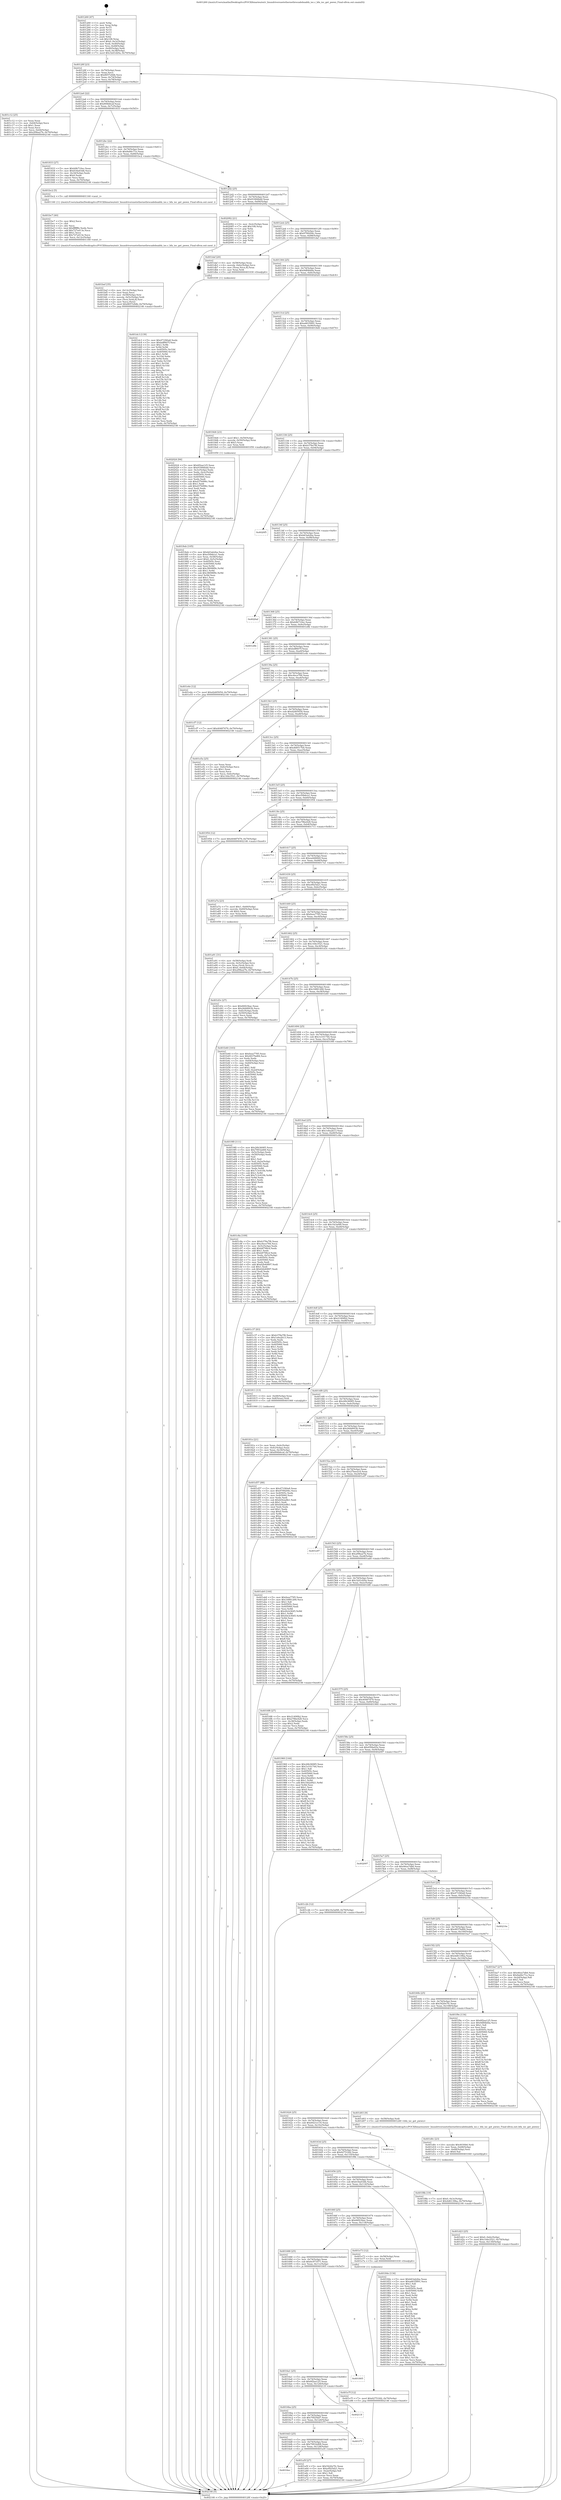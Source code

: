 digraph "0x401260" {
  label = "0x401260 (/mnt/c/Users/mathe/Desktop/tcc/POCII/binaries/extr_linuxdriversnetethernetbrocadebnabfa_ioc.c_bfa_ioc_get_pwwn_Final-ollvm.out::main(0))"
  labelloc = "t"
  node[shape=record]

  Entry [label="",width=0.3,height=0.3,shape=circle,fillcolor=black,style=filled]
  "0x40128f" [label="{
     0x40128f [23]\l
     | [instrs]\l
     &nbsp;&nbsp;0x40128f \<+3\>: mov -0x70(%rbp),%eax\l
     &nbsp;&nbsp;0x401292 \<+2\>: mov %eax,%ecx\l
     &nbsp;&nbsp;0x401294 \<+6\>: sub $0x8657e9db,%ecx\l
     &nbsp;&nbsp;0x40129a \<+3\>: mov %eax,-0x74(%rbp)\l
     &nbsp;&nbsp;0x40129d \<+3\>: mov %ecx,-0x78(%rbp)\l
     &nbsp;&nbsp;0x4012a0 \<+6\>: je 0000000000401c12 \<main+0x9b2\>\l
  }"]
  "0x401c12" [label="{
     0x401c12 [25]\l
     | [instrs]\l
     &nbsp;&nbsp;0x401c12 \<+2\>: xor %eax,%eax\l
     &nbsp;&nbsp;0x401c14 \<+3\>: mov -0x64(%rbp),%ecx\l
     &nbsp;&nbsp;0x401c17 \<+3\>: sub $0x1,%eax\l
     &nbsp;&nbsp;0x401c1a \<+2\>: sub %eax,%ecx\l
     &nbsp;&nbsp;0x401c1c \<+3\>: mov %ecx,-0x64(%rbp)\l
     &nbsp;&nbsp;0x401c1f \<+7\>: movl $0x2f9ba27b,-0x70(%rbp)\l
     &nbsp;&nbsp;0x401c26 \<+5\>: jmp 0000000000402146 \<main+0xee6\>\l
  }"]
  "0x4012a6" [label="{
     0x4012a6 [22]\l
     | [instrs]\l
     &nbsp;&nbsp;0x4012a6 \<+5\>: jmp 00000000004012ab \<main+0x4b\>\l
     &nbsp;&nbsp;0x4012ab \<+3\>: mov -0x74(%rbp),%eax\l
     &nbsp;&nbsp;0x4012ae \<+5\>: sub $0x894b6caf,%eax\l
     &nbsp;&nbsp;0x4012b3 \<+3\>: mov %eax,-0x7c(%rbp)\l
     &nbsp;&nbsp;0x4012b6 \<+6\>: je 0000000000401833 \<main+0x5d3\>\l
  }"]
  Exit [label="",width=0.3,height=0.3,shape=circle,fillcolor=black,style=filled,peripheries=2]
  "0x401833" [label="{
     0x401833 [27]\l
     | [instrs]\l
     &nbsp;&nbsp;0x401833 \<+5\>: mov $0xb9b710ec,%eax\l
     &nbsp;&nbsp;0x401838 \<+5\>: mov $0x634a03db,%ecx\l
     &nbsp;&nbsp;0x40183d \<+3\>: mov -0x34(%rbp),%edx\l
     &nbsp;&nbsp;0x401840 \<+3\>: cmp $0x0,%edx\l
     &nbsp;&nbsp;0x401843 \<+3\>: cmove %ecx,%eax\l
     &nbsp;&nbsp;0x401846 \<+3\>: mov %eax,-0x70(%rbp)\l
     &nbsp;&nbsp;0x401849 \<+5\>: jmp 0000000000402146 \<main+0xee6\>\l
  }"]
  "0x4012bc" [label="{
     0x4012bc [22]\l
     | [instrs]\l
     &nbsp;&nbsp;0x4012bc \<+5\>: jmp 00000000004012c1 \<main+0x61\>\l
     &nbsp;&nbsp;0x4012c1 \<+3\>: mov -0x74(%rbp),%eax\l
     &nbsp;&nbsp;0x4012c4 \<+5\>: sub $0x8a66c71e,%eax\l
     &nbsp;&nbsp;0x4012c9 \<+3\>: mov %eax,-0x80(%rbp)\l
     &nbsp;&nbsp;0x4012cc \<+6\>: je 0000000000401bc2 \<main+0x962\>\l
  }"]
  "0x401e7f" [label="{
     0x401e7f [12]\l
     | [instrs]\l
     &nbsp;&nbsp;0x401e7f \<+7\>: movl $0x62751fd2,-0x70(%rbp)\l
     &nbsp;&nbsp;0x401e86 \<+5\>: jmp 0000000000402146 \<main+0xee6\>\l
  }"]
  "0x401bc2" [label="{
     0x401bc2 [5]\l
     | [instrs]\l
     &nbsp;&nbsp;0x401bc2 \<+5\>: call 0000000000401160 \<next_i\>\l
     | [calls]\l
     &nbsp;&nbsp;0x401160 \{1\} (/mnt/c/Users/mathe/Desktop/tcc/POCII/binaries/extr_linuxdriversnetethernetbrocadebnabfa_ioc.c_bfa_ioc_get_pwwn_Final-ollvm.out::next_i)\l
  }"]
  "0x4012d2" [label="{
     0x4012d2 [25]\l
     | [instrs]\l
     &nbsp;&nbsp;0x4012d2 \<+5\>: jmp 00000000004012d7 \<main+0x77\>\l
     &nbsp;&nbsp;0x4012d7 \<+3\>: mov -0x74(%rbp),%eax\l
     &nbsp;&nbsp;0x4012da \<+5\>: sub $0x91684bdd,%eax\l
     &nbsp;&nbsp;0x4012df \<+6\>: mov %eax,-0x84(%rbp)\l
     &nbsp;&nbsp;0x4012e5 \<+6\>: je 0000000000402082 \<main+0xe22\>\l
  }"]
  "0x401dc3" [label="{
     0x401dc3 [139]\l
     | [instrs]\l
     &nbsp;&nbsp;0x401dc3 \<+5\>: mov $0x471f40a8,%edx\l
     &nbsp;&nbsp;0x401dc8 \<+5\>: mov $0xbdff407f,%esi\l
     &nbsp;&nbsp;0x401dcd \<+3\>: mov $0x1,%r8b\l
     &nbsp;&nbsp;0x401dd0 \<+3\>: xor %r9d,%r9d\l
     &nbsp;&nbsp;0x401dd3 \<+8\>: mov 0x40505c,%r10d\l
     &nbsp;&nbsp;0x401ddb \<+8\>: mov 0x405060,%r11d\l
     &nbsp;&nbsp;0x401de3 \<+4\>: sub $0x1,%r9d\l
     &nbsp;&nbsp;0x401de7 \<+3\>: mov %r10d,%ebx\l
     &nbsp;&nbsp;0x401dea \<+3\>: add %r9d,%ebx\l
     &nbsp;&nbsp;0x401ded \<+4\>: imul %ebx,%r10d\l
     &nbsp;&nbsp;0x401df1 \<+4\>: and $0x1,%r10d\l
     &nbsp;&nbsp;0x401df5 \<+4\>: cmp $0x0,%r10d\l
     &nbsp;&nbsp;0x401df9 \<+4\>: sete %r14b\l
     &nbsp;&nbsp;0x401dfd \<+4\>: cmp $0xa,%r11d\l
     &nbsp;&nbsp;0x401e01 \<+4\>: setl %r15b\l
     &nbsp;&nbsp;0x401e05 \<+3\>: mov %r14b,%r12b\l
     &nbsp;&nbsp;0x401e08 \<+4\>: xor $0xff,%r12b\l
     &nbsp;&nbsp;0x401e0c \<+3\>: mov %r15b,%r13b\l
     &nbsp;&nbsp;0x401e0f \<+4\>: xor $0xff,%r13b\l
     &nbsp;&nbsp;0x401e13 \<+4\>: xor $0x1,%r8b\l
     &nbsp;&nbsp;0x401e17 \<+3\>: mov %r12b,%al\l
     &nbsp;&nbsp;0x401e1a \<+2\>: and $0xff,%al\l
     &nbsp;&nbsp;0x401e1c \<+3\>: and %r8b,%r14b\l
     &nbsp;&nbsp;0x401e1f \<+3\>: mov %r13b,%cl\l
     &nbsp;&nbsp;0x401e22 \<+3\>: and $0xff,%cl\l
     &nbsp;&nbsp;0x401e25 \<+3\>: and %r8b,%r15b\l
     &nbsp;&nbsp;0x401e28 \<+3\>: or %r14b,%al\l
     &nbsp;&nbsp;0x401e2b \<+3\>: or %r15b,%cl\l
     &nbsp;&nbsp;0x401e2e \<+2\>: xor %cl,%al\l
     &nbsp;&nbsp;0x401e30 \<+3\>: or %r13b,%r12b\l
     &nbsp;&nbsp;0x401e33 \<+4\>: xor $0xff,%r12b\l
     &nbsp;&nbsp;0x401e37 \<+4\>: or $0x1,%r8b\l
     &nbsp;&nbsp;0x401e3b \<+3\>: and %r8b,%r12b\l
     &nbsp;&nbsp;0x401e3e \<+3\>: or %r12b,%al\l
     &nbsp;&nbsp;0x401e41 \<+2\>: test $0x1,%al\l
     &nbsp;&nbsp;0x401e43 \<+3\>: cmovne %esi,%edx\l
     &nbsp;&nbsp;0x401e46 \<+3\>: mov %edx,-0x70(%rbp)\l
     &nbsp;&nbsp;0x401e49 \<+5\>: jmp 0000000000402146 \<main+0xee6\>\l
  }"]
  "0x402082" [label="{
     0x402082 [21]\l
     | [instrs]\l
     &nbsp;&nbsp;0x402082 \<+3\>: mov -0x2c(%rbp),%eax\l
     &nbsp;&nbsp;0x402085 \<+7\>: add $0x108,%rsp\l
     &nbsp;&nbsp;0x40208c \<+1\>: pop %rbx\l
     &nbsp;&nbsp;0x40208d \<+2\>: pop %r12\l
     &nbsp;&nbsp;0x40208f \<+2\>: pop %r13\l
     &nbsp;&nbsp;0x402091 \<+2\>: pop %r14\l
     &nbsp;&nbsp;0x402093 \<+2\>: pop %r15\l
     &nbsp;&nbsp;0x402095 \<+1\>: pop %rbp\l
     &nbsp;&nbsp;0x402096 \<+1\>: ret\l
  }"]
  "0x4012eb" [label="{
     0x4012eb [25]\l
     | [instrs]\l
     &nbsp;&nbsp;0x4012eb \<+5\>: jmp 00000000004012f0 \<main+0x90\>\l
     &nbsp;&nbsp;0x4012f0 \<+3\>: mov -0x74(%rbp),%eax\l
     &nbsp;&nbsp;0x4012f3 \<+5\>: sub $0x9799294c,%eax\l
     &nbsp;&nbsp;0x4012f8 \<+6\>: mov %eax,-0x88(%rbp)\l
     &nbsp;&nbsp;0x4012fe \<+6\>: je 0000000000401daf \<main+0xb4f\>\l
  }"]
  "0x401d23" [label="{
     0x401d23 [25]\l
     | [instrs]\l
     &nbsp;&nbsp;0x401d23 \<+7\>: movl $0x0,-0x6c(%rbp)\l
     &nbsp;&nbsp;0x401d2a \<+7\>: movl $0x144e3521,-0x70(%rbp)\l
     &nbsp;&nbsp;0x401d31 \<+6\>: mov %eax,-0x130(%rbp)\l
     &nbsp;&nbsp;0x401d37 \<+5\>: jmp 0000000000402146 \<main+0xee6\>\l
  }"]
  "0x401daf" [label="{
     0x401daf [20]\l
     | [instrs]\l
     &nbsp;&nbsp;0x401daf \<+4\>: mov -0x58(%rbp),%rax\l
     &nbsp;&nbsp;0x401db3 \<+4\>: movslq -0x6c(%rbp),%rcx\l
     &nbsp;&nbsp;0x401db7 \<+4\>: mov (%rax,%rcx,8),%rax\l
     &nbsp;&nbsp;0x401dbb \<+3\>: mov %rax,%rdi\l
     &nbsp;&nbsp;0x401dbe \<+5\>: call 0000000000401030 \<free@plt\>\l
     | [calls]\l
     &nbsp;&nbsp;0x401030 \{1\} (unknown)\l
  }"]
  "0x401304" [label="{
     0x401304 [25]\l
     | [instrs]\l
     &nbsp;&nbsp;0x401304 \<+5\>: jmp 0000000000401309 \<main+0xa9\>\l
     &nbsp;&nbsp;0x401309 \<+3\>: mov -0x74(%rbp),%eax\l
     &nbsp;&nbsp;0x40130c \<+5\>: sub $0x9d84bfda,%eax\l
     &nbsp;&nbsp;0x401311 \<+6\>: mov %eax,-0x8c(%rbp)\l
     &nbsp;&nbsp;0x401317 \<+6\>: je 0000000000402024 \<main+0xdc4\>\l
  }"]
  "0x401d0c" [label="{
     0x401d0c [23]\l
     | [instrs]\l
     &nbsp;&nbsp;0x401d0c \<+10\>: movabs $0x4030b6,%rdi\l
     &nbsp;&nbsp;0x401d16 \<+3\>: mov %eax,-0x68(%rbp)\l
     &nbsp;&nbsp;0x401d19 \<+3\>: mov -0x68(%rbp),%esi\l
     &nbsp;&nbsp;0x401d1c \<+2\>: mov $0x0,%al\l
     &nbsp;&nbsp;0x401d1e \<+5\>: call 0000000000401040 \<printf@plt\>\l
     | [calls]\l
     &nbsp;&nbsp;0x401040 \{1\} (unknown)\l
  }"]
  "0x402024" [label="{
     0x402024 [94]\l
     | [instrs]\l
     &nbsp;&nbsp;0x402024 \<+5\>: mov $0x6f2aa125,%eax\l
     &nbsp;&nbsp;0x402029 \<+5\>: mov $0x91684bdd,%ecx\l
     &nbsp;&nbsp;0x40202e \<+3\>: mov -0x3c(%rbp),%edx\l
     &nbsp;&nbsp;0x402031 \<+3\>: mov %edx,-0x2c(%rbp)\l
     &nbsp;&nbsp;0x402034 \<+7\>: mov 0x40505c,%edx\l
     &nbsp;&nbsp;0x40203b \<+7\>: mov 0x405060,%esi\l
     &nbsp;&nbsp;0x402042 \<+2\>: mov %edx,%edi\l
     &nbsp;&nbsp;0x402044 \<+6\>: sub $0xd37b996c,%edi\l
     &nbsp;&nbsp;0x40204a \<+3\>: sub $0x1,%edi\l
     &nbsp;&nbsp;0x40204d \<+6\>: add $0xd37b996c,%edi\l
     &nbsp;&nbsp;0x402053 \<+3\>: imul %edi,%edx\l
     &nbsp;&nbsp;0x402056 \<+3\>: and $0x1,%edx\l
     &nbsp;&nbsp;0x402059 \<+3\>: cmp $0x0,%edx\l
     &nbsp;&nbsp;0x40205c \<+4\>: sete %r8b\l
     &nbsp;&nbsp;0x402060 \<+3\>: cmp $0xa,%esi\l
     &nbsp;&nbsp;0x402063 \<+4\>: setl %r9b\l
     &nbsp;&nbsp;0x402067 \<+3\>: mov %r8b,%r10b\l
     &nbsp;&nbsp;0x40206a \<+3\>: and %r9b,%r10b\l
     &nbsp;&nbsp;0x40206d \<+3\>: xor %r9b,%r8b\l
     &nbsp;&nbsp;0x402070 \<+3\>: or %r8b,%r10b\l
     &nbsp;&nbsp;0x402073 \<+4\>: test $0x1,%r10b\l
     &nbsp;&nbsp;0x402077 \<+3\>: cmovne %ecx,%eax\l
     &nbsp;&nbsp;0x40207a \<+3\>: mov %eax,-0x70(%rbp)\l
     &nbsp;&nbsp;0x40207d \<+5\>: jmp 0000000000402146 \<main+0xee6\>\l
  }"]
  "0x40131d" [label="{
     0x40131d [25]\l
     | [instrs]\l
     &nbsp;&nbsp;0x40131d \<+5\>: jmp 0000000000401322 \<main+0xc2\>\l
     &nbsp;&nbsp;0x401322 \<+3\>: mov -0x74(%rbp),%eax\l
     &nbsp;&nbsp;0x401325 \<+5\>: sub $0xa6635891,%eax\l
     &nbsp;&nbsp;0x40132a \<+6\>: mov %eax,-0x90(%rbp)\l
     &nbsp;&nbsp;0x401330 \<+6\>: je 00000000004018d4 \<main+0x674\>\l
  }"]
  "0x401bef" [label="{
     0x401bef [35]\l
     | [instrs]\l
     &nbsp;&nbsp;0x401bef \<+6\>: mov -0x12c(%rbp),%ecx\l
     &nbsp;&nbsp;0x401bf5 \<+3\>: imul %eax,%ecx\l
     &nbsp;&nbsp;0x401bf8 \<+4\>: mov -0x58(%rbp),%rsi\l
     &nbsp;&nbsp;0x401bfc \<+4\>: movslq -0x5c(%rbp),%rdi\l
     &nbsp;&nbsp;0x401c00 \<+4\>: mov (%rsi,%rdi,8),%rsi\l
     &nbsp;&nbsp;0x401c04 \<+2\>: mov %ecx,(%rsi)\l
     &nbsp;&nbsp;0x401c06 \<+7\>: movl $0x8657e9db,-0x70(%rbp)\l
     &nbsp;&nbsp;0x401c0d \<+5\>: jmp 0000000000402146 \<main+0xee6\>\l
  }"]
  "0x4018d4" [label="{
     0x4018d4 [23]\l
     | [instrs]\l
     &nbsp;&nbsp;0x4018d4 \<+7\>: movl $0x1,-0x50(%rbp)\l
     &nbsp;&nbsp;0x4018db \<+4\>: movslq -0x50(%rbp),%rax\l
     &nbsp;&nbsp;0x4018df \<+4\>: shl $0x3,%rax\l
     &nbsp;&nbsp;0x4018e3 \<+3\>: mov %rax,%rdi\l
     &nbsp;&nbsp;0x4018e6 \<+5\>: call 0000000000401050 \<malloc@plt\>\l
     | [calls]\l
     &nbsp;&nbsp;0x401050 \{1\} (unknown)\l
  }"]
  "0x401336" [label="{
     0x401336 [25]\l
     | [instrs]\l
     &nbsp;&nbsp;0x401336 \<+5\>: jmp 000000000040133b \<main+0xdb\>\l
     &nbsp;&nbsp;0x40133b \<+3\>: mov -0x74(%rbp),%eax\l
     &nbsp;&nbsp;0x40133e \<+5\>: sub $0xb378a7f6,%eax\l
     &nbsp;&nbsp;0x401343 \<+6\>: mov %eax,-0x94(%rbp)\l
     &nbsp;&nbsp;0x401349 \<+6\>: je 00000000004020f5 \<main+0xe95\>\l
  }"]
  "0x401bc7" [label="{
     0x401bc7 [40]\l
     | [instrs]\l
     &nbsp;&nbsp;0x401bc7 \<+5\>: mov $0x2,%ecx\l
     &nbsp;&nbsp;0x401bcc \<+1\>: cltd\l
     &nbsp;&nbsp;0x401bcd \<+2\>: idiv %ecx\l
     &nbsp;&nbsp;0x401bcf \<+6\>: imul $0xfffffffe,%edx,%ecx\l
     &nbsp;&nbsp;0x401bd5 \<+6\>: add $0x727a413e,%ecx\l
     &nbsp;&nbsp;0x401bdb \<+3\>: add $0x1,%ecx\l
     &nbsp;&nbsp;0x401bde \<+6\>: sub $0x727a413e,%ecx\l
     &nbsp;&nbsp;0x401be4 \<+6\>: mov %ecx,-0x12c(%rbp)\l
     &nbsp;&nbsp;0x401bea \<+5\>: call 0000000000401160 \<next_i\>\l
     | [calls]\l
     &nbsp;&nbsp;0x401160 \{1\} (/mnt/c/Users/mathe/Desktop/tcc/POCII/binaries/extr_linuxdriversnetethernetbrocadebnabfa_ioc.c_bfa_ioc_get_pwwn_Final-ollvm.out::next_i)\l
  }"]
  "0x4020f5" [label="{
     0x4020f5\l
  }", style=dashed]
  "0x40134f" [label="{
     0x40134f [25]\l
     | [instrs]\l
     &nbsp;&nbsp;0x40134f \<+5\>: jmp 0000000000401354 \<main+0xf4\>\l
     &nbsp;&nbsp;0x401354 \<+3\>: mov -0x74(%rbp),%eax\l
     &nbsp;&nbsp;0x401357 \<+5\>: sub $0xb63ab2ba,%eax\l
     &nbsp;&nbsp;0x40135c \<+6\>: mov %eax,-0x98(%rbp)\l
     &nbsp;&nbsp;0x401362 \<+6\>: je 00000000004020af \<main+0xe4f\>\l
  }"]
  "0x401a91" [label="{
     0x401a91 [31]\l
     | [instrs]\l
     &nbsp;&nbsp;0x401a91 \<+4\>: mov -0x58(%rbp),%rdi\l
     &nbsp;&nbsp;0x401a95 \<+4\>: movslq -0x5c(%rbp),%rcx\l
     &nbsp;&nbsp;0x401a99 \<+4\>: mov %rax,(%rdi,%rcx,8)\l
     &nbsp;&nbsp;0x401a9d \<+7\>: movl $0x0,-0x64(%rbp)\l
     &nbsp;&nbsp;0x401aa4 \<+7\>: movl $0x2f9ba27b,-0x70(%rbp)\l
     &nbsp;&nbsp;0x401aab \<+5\>: jmp 0000000000402146 \<main+0xee6\>\l
  }"]
  "0x4020af" [label="{
     0x4020af\l
  }", style=dashed]
  "0x401368" [label="{
     0x401368 [25]\l
     | [instrs]\l
     &nbsp;&nbsp;0x401368 \<+5\>: jmp 000000000040136d \<main+0x10d\>\l
     &nbsp;&nbsp;0x40136d \<+3\>: mov -0x74(%rbp),%eax\l
     &nbsp;&nbsp;0x401370 \<+5\>: sub $0xb9b710ec,%eax\l
     &nbsp;&nbsp;0x401375 \<+6\>: mov %eax,-0x9c(%rbp)\l
     &nbsp;&nbsp;0x40137b \<+6\>: je 0000000000401e8b \<main+0xc2b\>\l
  }"]
  "0x4016ec" [label="{
     0x4016ec\l
  }", style=dashed]
  "0x401e8b" [label="{
     0x401e8b\l
  }", style=dashed]
  "0x401381" [label="{
     0x401381 [25]\l
     | [instrs]\l
     &nbsp;&nbsp;0x401381 \<+5\>: jmp 0000000000401386 \<main+0x126\>\l
     &nbsp;&nbsp;0x401386 \<+3\>: mov -0x74(%rbp),%eax\l
     &nbsp;&nbsp;0x401389 \<+5\>: sub $0xbdff407f,%eax\l
     &nbsp;&nbsp;0x40138e \<+6\>: mov %eax,-0xa0(%rbp)\l
     &nbsp;&nbsp;0x401394 \<+6\>: je 0000000000401e4e \<main+0xbee\>\l
  }"]
  "0x401a5f" [label="{
     0x401a5f [27]\l
     | [instrs]\l
     &nbsp;&nbsp;0x401a5f \<+5\>: mov $0x5420e7fc,%eax\l
     &nbsp;&nbsp;0x401a64 \<+5\>: mov $0xef925d21,%ecx\l
     &nbsp;&nbsp;0x401a69 \<+3\>: mov -0x2e(%rbp),%dl\l
     &nbsp;&nbsp;0x401a6c \<+3\>: test $0x1,%dl\l
     &nbsp;&nbsp;0x401a6f \<+3\>: cmovne %ecx,%eax\l
     &nbsp;&nbsp;0x401a72 \<+3\>: mov %eax,-0x70(%rbp)\l
     &nbsp;&nbsp;0x401a75 \<+5\>: jmp 0000000000402146 \<main+0xee6\>\l
  }"]
  "0x401e4e" [label="{
     0x401e4e [12]\l
     | [instrs]\l
     &nbsp;&nbsp;0x401e4e \<+7\>: movl $0xd2d05054,-0x70(%rbp)\l
     &nbsp;&nbsp;0x401e55 \<+5\>: jmp 0000000000402146 \<main+0xee6\>\l
  }"]
  "0x40139a" [label="{
     0x40139a [25]\l
     | [instrs]\l
     &nbsp;&nbsp;0x40139a \<+5\>: jmp 000000000040139f \<main+0x13f\>\l
     &nbsp;&nbsp;0x40139f \<+3\>: mov -0x74(%rbp),%eax\l
     &nbsp;&nbsp;0x4013a2 \<+5\>: sub $0xc6ece784,%eax\l
     &nbsp;&nbsp;0x4013a7 \<+6\>: mov %eax,-0xa4(%rbp)\l
     &nbsp;&nbsp;0x4013ad \<+6\>: je 0000000000401cf7 \<main+0xa97\>\l
  }"]
  "0x4016d3" [label="{
     0x4016d3 [25]\l
     | [instrs]\l
     &nbsp;&nbsp;0x4016d3 \<+5\>: jmp 00000000004016d8 \<main+0x478\>\l
     &nbsp;&nbsp;0x4016d8 \<+3\>: mov -0x74(%rbp),%eax\l
     &nbsp;&nbsp;0x4016db \<+5\>: sub $0x79932d08,%eax\l
     &nbsp;&nbsp;0x4016e0 \<+6\>: mov %eax,-0x128(%rbp)\l
     &nbsp;&nbsp;0x4016e6 \<+6\>: je 0000000000401a5f \<main+0x7ff\>\l
  }"]
  "0x401cf7" [label="{
     0x401cf7 [12]\l
     | [instrs]\l
     &nbsp;&nbsp;0x401cf7 \<+7\>: movl $0x40487479,-0x70(%rbp)\l
     &nbsp;&nbsp;0x401cfe \<+5\>: jmp 0000000000402146 \<main+0xee6\>\l
  }"]
  "0x4013b3" [label="{
     0x4013b3 [25]\l
     | [instrs]\l
     &nbsp;&nbsp;0x4013b3 \<+5\>: jmp 00000000004013b8 \<main+0x158\>\l
     &nbsp;&nbsp;0x4013b8 \<+3\>: mov -0x74(%rbp),%eax\l
     &nbsp;&nbsp;0x4013bb \<+5\>: sub $0xd2d05054,%eax\l
     &nbsp;&nbsp;0x4013c0 \<+6\>: mov %eax,-0xa8(%rbp)\l
     &nbsp;&nbsp;0x4013c6 \<+6\>: je 0000000000401e5a \<main+0xbfa\>\l
  }"]
  "0x401f7f" [label="{
     0x401f7f\l
  }", style=dashed]
  "0x401e5a" [label="{
     0x401e5a [25]\l
     | [instrs]\l
     &nbsp;&nbsp;0x401e5a \<+2\>: xor %eax,%eax\l
     &nbsp;&nbsp;0x401e5c \<+3\>: mov -0x6c(%rbp),%ecx\l
     &nbsp;&nbsp;0x401e5f \<+3\>: sub $0x1,%eax\l
     &nbsp;&nbsp;0x401e62 \<+2\>: sub %eax,%ecx\l
     &nbsp;&nbsp;0x401e64 \<+3\>: mov %ecx,-0x6c(%rbp)\l
     &nbsp;&nbsp;0x401e67 \<+7\>: movl $0x144e3521,-0x70(%rbp)\l
     &nbsp;&nbsp;0x401e6e \<+5\>: jmp 0000000000402146 \<main+0xee6\>\l
  }"]
  "0x4013cc" [label="{
     0x4013cc [25]\l
     | [instrs]\l
     &nbsp;&nbsp;0x4013cc \<+5\>: jmp 00000000004013d1 \<main+0x171\>\l
     &nbsp;&nbsp;0x4013d1 \<+3\>: mov -0x74(%rbp),%eax\l
     &nbsp;&nbsp;0x4013d4 \<+5\>: sub $0xdb8517b4,%eax\l
     &nbsp;&nbsp;0x4013d9 \<+6\>: mov %eax,-0xac(%rbp)\l
     &nbsp;&nbsp;0x4013df \<+6\>: je 000000000040212e \<main+0xece\>\l
  }"]
  "0x4016ba" [label="{
     0x4016ba [25]\l
     | [instrs]\l
     &nbsp;&nbsp;0x4016ba \<+5\>: jmp 00000000004016bf \<main+0x45f\>\l
     &nbsp;&nbsp;0x4016bf \<+3\>: mov -0x74(%rbp),%eax\l
     &nbsp;&nbsp;0x4016c2 \<+5\>: sub $0x70f25bd7,%eax\l
     &nbsp;&nbsp;0x4016c7 \<+6\>: mov %eax,-0x124(%rbp)\l
     &nbsp;&nbsp;0x4016cd \<+6\>: je 0000000000401f7f \<main+0xd1f\>\l
  }"]
  "0x40212e" [label="{
     0x40212e\l
  }", style=dashed]
  "0x4013e5" [label="{
     0x4013e5 [25]\l
     | [instrs]\l
     &nbsp;&nbsp;0x4013e5 \<+5\>: jmp 00000000004013ea \<main+0x18a\>\l
     &nbsp;&nbsp;0x4013ea \<+3\>: mov -0x74(%rbp),%eax\l
     &nbsp;&nbsp;0x4013ed \<+5\>: sub $0xe50b6ca1,%eax\l
     &nbsp;&nbsp;0x4013f2 \<+6\>: mov %eax,-0xb0(%rbp)\l
     &nbsp;&nbsp;0x4013f8 \<+6\>: je 0000000000401954 \<main+0x6f4\>\l
  }"]
  "0x40213f" [label="{
     0x40213f\l
  }", style=dashed]
  "0x401954" [label="{
     0x401954 [12]\l
     | [instrs]\l
     &nbsp;&nbsp;0x401954 \<+7\>: movl $0x40487479,-0x70(%rbp)\l
     &nbsp;&nbsp;0x40195b \<+5\>: jmp 0000000000402146 \<main+0xee6\>\l
  }"]
  "0x4013fe" [label="{
     0x4013fe [25]\l
     | [instrs]\l
     &nbsp;&nbsp;0x4013fe \<+5\>: jmp 0000000000401403 \<main+0x1a3\>\l
     &nbsp;&nbsp;0x401403 \<+3\>: mov -0x74(%rbp),%eax\l
     &nbsp;&nbsp;0x401406 \<+5\>: sub $0xe78be428,%eax\l
     &nbsp;&nbsp;0x40140b \<+6\>: mov %eax,-0xb4(%rbp)\l
     &nbsp;&nbsp;0x401411 \<+6\>: je 0000000000401711 \<main+0x4b1\>\l
  }"]
  "0x4016a1" [label="{
     0x4016a1 [25]\l
     | [instrs]\l
     &nbsp;&nbsp;0x4016a1 \<+5\>: jmp 00000000004016a6 \<main+0x446\>\l
     &nbsp;&nbsp;0x4016a6 \<+3\>: mov -0x74(%rbp),%eax\l
     &nbsp;&nbsp;0x4016a9 \<+5\>: sub $0x6f2aa125,%eax\l
     &nbsp;&nbsp;0x4016ae \<+6\>: mov %eax,-0x120(%rbp)\l
     &nbsp;&nbsp;0x4016b4 \<+6\>: je 000000000040213f \<main+0xedf\>\l
  }"]
  "0x401711" [label="{
     0x401711\l
  }", style=dashed]
  "0x401417" [label="{
     0x401417 [25]\l
     | [instrs]\l
     &nbsp;&nbsp;0x401417 \<+5\>: jmp 000000000040141c \<main+0x1bc\>\l
     &nbsp;&nbsp;0x40141c \<+3\>: mov -0x74(%rbp),%eax\l
     &nbsp;&nbsp;0x40141f \<+5\>: sub $0xea4d66b9,%eax\l
     &nbsp;&nbsp;0x401424 \<+6\>: mov %eax,-0xb8(%rbp)\l
     &nbsp;&nbsp;0x40142a \<+6\>: je 00000000004017a1 \<main+0x541\>\l
  }"]
  "0x401805" [label="{
     0x401805\l
  }", style=dashed]
  "0x4017a1" [label="{
     0x4017a1\l
  }", style=dashed]
  "0x401430" [label="{
     0x401430 [25]\l
     | [instrs]\l
     &nbsp;&nbsp;0x401430 \<+5\>: jmp 0000000000401435 \<main+0x1d5\>\l
     &nbsp;&nbsp;0x401435 \<+3\>: mov -0x74(%rbp),%eax\l
     &nbsp;&nbsp;0x401438 \<+5\>: sub $0xef925d21,%eax\l
     &nbsp;&nbsp;0x40143d \<+6\>: mov %eax,-0xbc(%rbp)\l
     &nbsp;&nbsp;0x401443 \<+6\>: je 0000000000401a7a \<main+0x81a\>\l
  }"]
  "0x401688" [label="{
     0x401688 [25]\l
     | [instrs]\l
     &nbsp;&nbsp;0x401688 \<+5\>: jmp 000000000040168d \<main+0x42d\>\l
     &nbsp;&nbsp;0x40168d \<+3\>: mov -0x74(%rbp),%eax\l
     &nbsp;&nbsp;0x401690 \<+5\>: sub $0x6c973571,%eax\l
     &nbsp;&nbsp;0x401695 \<+6\>: mov %eax,-0x11c(%rbp)\l
     &nbsp;&nbsp;0x40169b \<+6\>: je 0000000000401805 \<main+0x5a5\>\l
  }"]
  "0x401a7a" [label="{
     0x401a7a [23]\l
     | [instrs]\l
     &nbsp;&nbsp;0x401a7a \<+7\>: movl $0x1,-0x60(%rbp)\l
     &nbsp;&nbsp;0x401a81 \<+4\>: movslq -0x60(%rbp),%rax\l
     &nbsp;&nbsp;0x401a85 \<+4\>: shl $0x2,%rax\l
     &nbsp;&nbsp;0x401a89 \<+3\>: mov %rax,%rdi\l
     &nbsp;&nbsp;0x401a8c \<+5\>: call 0000000000401050 \<malloc@plt\>\l
     | [calls]\l
     &nbsp;&nbsp;0x401050 \{1\} (unknown)\l
  }"]
  "0x401449" [label="{
     0x401449 [25]\l
     | [instrs]\l
     &nbsp;&nbsp;0x401449 \<+5\>: jmp 000000000040144e \<main+0x1ee\>\l
     &nbsp;&nbsp;0x40144e \<+3\>: mov -0x74(%rbp),%eax\l
     &nbsp;&nbsp;0x401451 \<+5\>: sub $0xfeea7785,%eax\l
     &nbsp;&nbsp;0x401456 \<+6\>: mov %eax,-0xc0(%rbp)\l
     &nbsp;&nbsp;0x40145c \<+6\>: je 00000000004020e9 \<main+0xe89\>\l
  }"]
  "0x401e73" [label="{
     0x401e73 [12]\l
     | [instrs]\l
     &nbsp;&nbsp;0x401e73 \<+4\>: mov -0x58(%rbp),%rax\l
     &nbsp;&nbsp;0x401e77 \<+3\>: mov %rax,%rdi\l
     &nbsp;&nbsp;0x401e7a \<+5\>: call 0000000000401030 \<free@plt\>\l
     | [calls]\l
     &nbsp;&nbsp;0x401030 \{1\} (unknown)\l
  }"]
  "0x4020e9" [label="{
     0x4020e9\l
  }", style=dashed]
  "0x401462" [label="{
     0x401462 [25]\l
     | [instrs]\l
     &nbsp;&nbsp;0x401462 \<+5\>: jmp 0000000000401467 \<main+0x207\>\l
     &nbsp;&nbsp;0x401467 \<+3\>: mov -0x74(%rbp),%eax\l
     &nbsp;&nbsp;0x40146a \<+5\>: sub $0x144e3521,%eax\l
     &nbsp;&nbsp;0x40146f \<+6\>: mov %eax,-0xc4(%rbp)\l
     &nbsp;&nbsp;0x401475 \<+6\>: je 0000000000401d3c \<main+0xadc\>\l
  }"]
  "0x4018eb" [label="{
     0x4018eb [105]\l
     | [instrs]\l
     &nbsp;&nbsp;0x4018eb \<+5\>: mov $0xb63ab2ba,%ecx\l
     &nbsp;&nbsp;0x4018f0 \<+5\>: mov $0xe50b6ca1,%edx\l
     &nbsp;&nbsp;0x4018f5 \<+4\>: mov %rax,-0x58(%rbp)\l
     &nbsp;&nbsp;0x4018f9 \<+7\>: movl $0x0,-0x5c(%rbp)\l
     &nbsp;&nbsp;0x401900 \<+7\>: mov 0x40505c,%esi\l
     &nbsp;&nbsp;0x401907 \<+8\>: mov 0x405060,%r8d\l
     &nbsp;&nbsp;0x40190f \<+3\>: mov %esi,%r9d\l
     &nbsp;&nbsp;0x401912 \<+7\>: add $0x38098f9c,%r9d\l
     &nbsp;&nbsp;0x401919 \<+4\>: sub $0x1,%r9d\l
     &nbsp;&nbsp;0x40191d \<+7\>: sub $0x38098f9c,%r9d\l
     &nbsp;&nbsp;0x401924 \<+4\>: imul %r9d,%esi\l
     &nbsp;&nbsp;0x401928 \<+3\>: and $0x1,%esi\l
     &nbsp;&nbsp;0x40192b \<+3\>: cmp $0x0,%esi\l
     &nbsp;&nbsp;0x40192e \<+4\>: sete %r10b\l
     &nbsp;&nbsp;0x401932 \<+4\>: cmp $0xa,%r8d\l
     &nbsp;&nbsp;0x401936 \<+4\>: setl %r11b\l
     &nbsp;&nbsp;0x40193a \<+3\>: mov %r10b,%bl\l
     &nbsp;&nbsp;0x40193d \<+3\>: and %r11b,%bl\l
     &nbsp;&nbsp;0x401940 \<+3\>: xor %r11b,%r10b\l
     &nbsp;&nbsp;0x401943 \<+3\>: or %r10b,%bl\l
     &nbsp;&nbsp;0x401946 \<+3\>: test $0x1,%bl\l
     &nbsp;&nbsp;0x401949 \<+3\>: cmovne %edx,%ecx\l
     &nbsp;&nbsp;0x40194c \<+3\>: mov %ecx,-0x70(%rbp)\l
     &nbsp;&nbsp;0x40194f \<+5\>: jmp 0000000000402146 \<main+0xee6\>\l
  }"]
  "0x401d3c" [label="{
     0x401d3c [27]\l
     | [instrs]\l
     &nbsp;&nbsp;0x401d3c \<+5\>: mov $0x66f23bac,%eax\l
     &nbsp;&nbsp;0x401d41 \<+5\>: mov $0x26dd003b,%ecx\l
     &nbsp;&nbsp;0x401d46 \<+3\>: mov -0x6c(%rbp),%edx\l
     &nbsp;&nbsp;0x401d49 \<+3\>: cmp -0x50(%rbp),%edx\l
     &nbsp;&nbsp;0x401d4c \<+3\>: cmovl %ecx,%eax\l
     &nbsp;&nbsp;0x401d4f \<+3\>: mov %eax,-0x70(%rbp)\l
     &nbsp;&nbsp;0x401d52 \<+5\>: jmp 0000000000402146 \<main+0xee6\>\l
  }"]
  "0x40147b" [label="{
     0x40147b [25]\l
     | [instrs]\l
     &nbsp;&nbsp;0x40147b \<+5\>: jmp 0000000000401480 \<main+0x220\>\l
     &nbsp;&nbsp;0x401480 \<+3\>: mov -0x74(%rbp),%eax\l
     &nbsp;&nbsp;0x401483 \<+5\>: sub $0x16881266,%eax\l
     &nbsp;&nbsp;0x401488 \<+6\>: mov %eax,-0xc8(%rbp)\l
     &nbsp;&nbsp;0x40148e \<+6\>: je 0000000000401b40 \<main+0x8e0\>\l
  }"]
  "0x40166f" [label="{
     0x40166f [25]\l
     | [instrs]\l
     &nbsp;&nbsp;0x40166f \<+5\>: jmp 0000000000401674 \<main+0x414\>\l
     &nbsp;&nbsp;0x401674 \<+3\>: mov -0x74(%rbp),%eax\l
     &nbsp;&nbsp;0x401677 \<+5\>: sub $0x66f23bac,%eax\l
     &nbsp;&nbsp;0x40167c \<+6\>: mov %eax,-0x118(%rbp)\l
     &nbsp;&nbsp;0x401682 \<+6\>: je 0000000000401e73 \<main+0xc13\>\l
  }"]
  "0x401b40" [label="{
     0x401b40 [103]\l
     | [instrs]\l
     &nbsp;&nbsp;0x401b40 \<+5\>: mov $0xfeea7785,%eax\l
     &nbsp;&nbsp;0x401b45 \<+5\>: mov $0x4837bd84,%ecx\l
     &nbsp;&nbsp;0x401b4a \<+2\>: xor %edx,%edx\l
     &nbsp;&nbsp;0x401b4c \<+3\>: mov -0x64(%rbp),%esi\l
     &nbsp;&nbsp;0x401b4f \<+3\>: cmp -0x60(%rbp),%esi\l
     &nbsp;&nbsp;0x401b52 \<+4\>: setl %dil\l
     &nbsp;&nbsp;0x401b56 \<+4\>: and $0x1,%dil\l
     &nbsp;&nbsp;0x401b5a \<+4\>: mov %dil,-0x2d(%rbp)\l
     &nbsp;&nbsp;0x401b5e \<+7\>: mov 0x40505c,%esi\l
     &nbsp;&nbsp;0x401b65 \<+8\>: mov 0x405060,%r8d\l
     &nbsp;&nbsp;0x401b6d \<+3\>: sub $0x1,%edx\l
     &nbsp;&nbsp;0x401b70 \<+3\>: mov %esi,%r9d\l
     &nbsp;&nbsp;0x401b73 \<+3\>: add %edx,%r9d\l
     &nbsp;&nbsp;0x401b76 \<+4\>: imul %r9d,%esi\l
     &nbsp;&nbsp;0x401b7a \<+3\>: and $0x1,%esi\l
     &nbsp;&nbsp;0x401b7d \<+3\>: cmp $0x0,%esi\l
     &nbsp;&nbsp;0x401b80 \<+4\>: sete %dil\l
     &nbsp;&nbsp;0x401b84 \<+4\>: cmp $0xa,%r8d\l
     &nbsp;&nbsp;0x401b88 \<+4\>: setl %r10b\l
     &nbsp;&nbsp;0x401b8c \<+3\>: mov %dil,%r11b\l
     &nbsp;&nbsp;0x401b8f \<+3\>: and %r10b,%r11b\l
     &nbsp;&nbsp;0x401b92 \<+3\>: xor %r10b,%dil\l
     &nbsp;&nbsp;0x401b95 \<+3\>: or %dil,%r11b\l
     &nbsp;&nbsp;0x401b98 \<+4\>: test $0x1,%r11b\l
     &nbsp;&nbsp;0x401b9c \<+3\>: cmovne %ecx,%eax\l
     &nbsp;&nbsp;0x401b9f \<+3\>: mov %eax,-0x70(%rbp)\l
     &nbsp;&nbsp;0x401ba2 \<+5\>: jmp 0000000000402146 \<main+0xee6\>\l
  }"]
  "0x401494" [label="{
     0x401494 [25]\l
     | [instrs]\l
     &nbsp;&nbsp;0x401494 \<+5\>: jmp 0000000000401499 \<main+0x239\>\l
     &nbsp;&nbsp;0x401499 \<+3\>: mov -0x74(%rbp),%eax\l
     &nbsp;&nbsp;0x40149c \<+5\>: sub $0x1e101744,%eax\l
     &nbsp;&nbsp;0x4014a1 \<+6\>: mov %eax,-0xcc(%rbp)\l
     &nbsp;&nbsp;0x4014a7 \<+6\>: je 00000000004019f0 \<main+0x790\>\l
  }"]
  "0x40184e" [label="{
     0x40184e [134]\l
     | [instrs]\l
     &nbsp;&nbsp;0x40184e \<+5\>: mov $0xb63ab2ba,%eax\l
     &nbsp;&nbsp;0x401853 \<+5\>: mov $0xa6635891,%ecx\l
     &nbsp;&nbsp;0x401858 \<+2\>: mov $0x1,%dl\l
     &nbsp;&nbsp;0x40185a \<+2\>: xor %esi,%esi\l
     &nbsp;&nbsp;0x40185c \<+7\>: mov 0x40505c,%edi\l
     &nbsp;&nbsp;0x401863 \<+8\>: mov 0x405060,%r8d\l
     &nbsp;&nbsp;0x40186b \<+3\>: sub $0x1,%esi\l
     &nbsp;&nbsp;0x40186e \<+3\>: mov %edi,%r9d\l
     &nbsp;&nbsp;0x401871 \<+3\>: add %esi,%r9d\l
     &nbsp;&nbsp;0x401874 \<+4\>: imul %r9d,%edi\l
     &nbsp;&nbsp;0x401878 \<+3\>: and $0x1,%edi\l
     &nbsp;&nbsp;0x40187b \<+3\>: cmp $0x0,%edi\l
     &nbsp;&nbsp;0x40187e \<+4\>: sete %r10b\l
     &nbsp;&nbsp;0x401882 \<+4\>: cmp $0xa,%r8d\l
     &nbsp;&nbsp;0x401886 \<+4\>: setl %r11b\l
     &nbsp;&nbsp;0x40188a \<+3\>: mov %r10b,%bl\l
     &nbsp;&nbsp;0x40188d \<+3\>: xor $0xff,%bl\l
     &nbsp;&nbsp;0x401890 \<+3\>: mov %r11b,%r14b\l
     &nbsp;&nbsp;0x401893 \<+4\>: xor $0xff,%r14b\l
     &nbsp;&nbsp;0x401897 \<+3\>: xor $0x0,%dl\l
     &nbsp;&nbsp;0x40189a \<+3\>: mov %bl,%r15b\l
     &nbsp;&nbsp;0x40189d \<+4\>: and $0x0,%r15b\l
     &nbsp;&nbsp;0x4018a1 \<+3\>: and %dl,%r10b\l
     &nbsp;&nbsp;0x4018a4 \<+3\>: mov %r14b,%r12b\l
     &nbsp;&nbsp;0x4018a7 \<+4\>: and $0x0,%r12b\l
     &nbsp;&nbsp;0x4018ab \<+3\>: and %dl,%r11b\l
     &nbsp;&nbsp;0x4018ae \<+3\>: or %r10b,%r15b\l
     &nbsp;&nbsp;0x4018b1 \<+3\>: or %r11b,%r12b\l
     &nbsp;&nbsp;0x4018b4 \<+3\>: xor %r12b,%r15b\l
     &nbsp;&nbsp;0x4018b7 \<+3\>: or %r14b,%bl\l
     &nbsp;&nbsp;0x4018ba \<+3\>: xor $0xff,%bl\l
     &nbsp;&nbsp;0x4018bd \<+3\>: or $0x0,%dl\l
     &nbsp;&nbsp;0x4018c0 \<+2\>: and %dl,%bl\l
     &nbsp;&nbsp;0x4018c2 \<+3\>: or %bl,%r15b\l
     &nbsp;&nbsp;0x4018c5 \<+4\>: test $0x1,%r15b\l
     &nbsp;&nbsp;0x4018c9 \<+3\>: cmovne %ecx,%eax\l
     &nbsp;&nbsp;0x4018cc \<+3\>: mov %eax,-0x70(%rbp)\l
     &nbsp;&nbsp;0x4018cf \<+5\>: jmp 0000000000402146 \<main+0xee6\>\l
  }"]
  "0x4019f0" [label="{
     0x4019f0 [111]\l
     | [instrs]\l
     &nbsp;&nbsp;0x4019f0 \<+5\>: mov $0x26b36085,%eax\l
     &nbsp;&nbsp;0x4019f5 \<+5\>: mov $0x79932d08,%ecx\l
     &nbsp;&nbsp;0x4019fa \<+3\>: mov -0x5c(%rbp),%edx\l
     &nbsp;&nbsp;0x4019fd \<+3\>: cmp -0x50(%rbp),%edx\l
     &nbsp;&nbsp;0x401a00 \<+4\>: setl %sil\l
     &nbsp;&nbsp;0x401a04 \<+4\>: and $0x1,%sil\l
     &nbsp;&nbsp;0x401a08 \<+4\>: mov %sil,-0x2e(%rbp)\l
     &nbsp;&nbsp;0x401a0c \<+7\>: mov 0x40505c,%edx\l
     &nbsp;&nbsp;0x401a13 \<+7\>: mov 0x405060,%edi\l
     &nbsp;&nbsp;0x401a1a \<+3\>: mov %edx,%r8d\l
     &nbsp;&nbsp;0x401a1d \<+7\>: sub $0x7c3c610b,%r8d\l
     &nbsp;&nbsp;0x401a24 \<+4\>: sub $0x1,%r8d\l
     &nbsp;&nbsp;0x401a28 \<+7\>: add $0x7c3c610b,%r8d\l
     &nbsp;&nbsp;0x401a2f \<+4\>: imul %r8d,%edx\l
     &nbsp;&nbsp;0x401a33 \<+3\>: and $0x1,%edx\l
     &nbsp;&nbsp;0x401a36 \<+3\>: cmp $0x0,%edx\l
     &nbsp;&nbsp;0x401a39 \<+4\>: sete %sil\l
     &nbsp;&nbsp;0x401a3d \<+3\>: cmp $0xa,%edi\l
     &nbsp;&nbsp;0x401a40 \<+4\>: setl %r9b\l
     &nbsp;&nbsp;0x401a44 \<+3\>: mov %sil,%r10b\l
     &nbsp;&nbsp;0x401a47 \<+3\>: and %r9b,%r10b\l
     &nbsp;&nbsp;0x401a4a \<+3\>: xor %r9b,%sil\l
     &nbsp;&nbsp;0x401a4d \<+3\>: or %sil,%r10b\l
     &nbsp;&nbsp;0x401a50 \<+4\>: test $0x1,%r10b\l
     &nbsp;&nbsp;0x401a54 \<+3\>: cmovne %ecx,%eax\l
     &nbsp;&nbsp;0x401a57 \<+3\>: mov %eax,-0x70(%rbp)\l
     &nbsp;&nbsp;0x401a5a \<+5\>: jmp 0000000000402146 \<main+0xee6\>\l
  }"]
  "0x4014ad" [label="{
     0x4014ad [25]\l
     | [instrs]\l
     &nbsp;&nbsp;0x4014ad \<+5\>: jmp 00000000004014b2 \<main+0x252\>\l
     &nbsp;&nbsp;0x4014b2 \<+3\>: mov -0x74(%rbp),%eax\l
     &nbsp;&nbsp;0x4014b5 \<+5\>: sub $0x1e6a2b13,%eax\l
     &nbsp;&nbsp;0x4014ba \<+6\>: mov %eax,-0xd0(%rbp)\l
     &nbsp;&nbsp;0x4014c0 \<+6\>: je 0000000000401c8a \<main+0xa2a\>\l
  }"]
  "0x401656" [label="{
     0x401656 [25]\l
     | [instrs]\l
     &nbsp;&nbsp;0x401656 \<+5\>: jmp 000000000040165b \<main+0x3fb\>\l
     &nbsp;&nbsp;0x40165b \<+3\>: mov -0x74(%rbp),%eax\l
     &nbsp;&nbsp;0x40165e \<+5\>: sub $0x634a03db,%eax\l
     &nbsp;&nbsp;0x401663 \<+6\>: mov %eax,-0x114(%rbp)\l
     &nbsp;&nbsp;0x401669 \<+6\>: je 000000000040184e \<main+0x5ee\>\l
  }"]
  "0x401c8a" [label="{
     0x401c8a [109]\l
     | [instrs]\l
     &nbsp;&nbsp;0x401c8a \<+5\>: mov $0xb378a7f6,%eax\l
     &nbsp;&nbsp;0x401c8f \<+5\>: mov $0xc6ece784,%ecx\l
     &nbsp;&nbsp;0x401c94 \<+3\>: mov -0x5c(%rbp),%edx\l
     &nbsp;&nbsp;0x401c97 \<+6\>: add $0xb8798cd,%edx\l
     &nbsp;&nbsp;0x401c9d \<+3\>: add $0x1,%edx\l
     &nbsp;&nbsp;0x401ca0 \<+6\>: sub $0xb8798cd,%edx\l
     &nbsp;&nbsp;0x401ca6 \<+3\>: mov %edx,-0x5c(%rbp)\l
     &nbsp;&nbsp;0x401ca9 \<+7\>: mov 0x40505c,%edx\l
     &nbsp;&nbsp;0x401cb0 \<+7\>: mov 0x405060,%esi\l
     &nbsp;&nbsp;0x401cb7 \<+2\>: mov %edx,%edi\l
     &nbsp;&nbsp;0x401cb9 \<+6\>: add $0x62b40897,%edi\l
     &nbsp;&nbsp;0x401cbf \<+3\>: sub $0x1,%edi\l
     &nbsp;&nbsp;0x401cc2 \<+6\>: sub $0x62b40897,%edi\l
     &nbsp;&nbsp;0x401cc8 \<+3\>: imul %edi,%edx\l
     &nbsp;&nbsp;0x401ccb \<+3\>: and $0x1,%edx\l
     &nbsp;&nbsp;0x401cce \<+3\>: cmp $0x0,%edx\l
     &nbsp;&nbsp;0x401cd1 \<+4\>: sete %r8b\l
     &nbsp;&nbsp;0x401cd5 \<+3\>: cmp $0xa,%esi\l
     &nbsp;&nbsp;0x401cd8 \<+4\>: setl %r9b\l
     &nbsp;&nbsp;0x401cdc \<+3\>: mov %r8b,%r10b\l
     &nbsp;&nbsp;0x401cdf \<+3\>: and %r9b,%r10b\l
     &nbsp;&nbsp;0x401ce2 \<+3\>: xor %r9b,%r8b\l
     &nbsp;&nbsp;0x401ce5 \<+3\>: or %r8b,%r10b\l
     &nbsp;&nbsp;0x401ce8 \<+4\>: test $0x1,%r10b\l
     &nbsp;&nbsp;0x401cec \<+3\>: cmovne %ecx,%eax\l
     &nbsp;&nbsp;0x401cef \<+3\>: mov %eax,-0x70(%rbp)\l
     &nbsp;&nbsp;0x401cf2 \<+5\>: jmp 0000000000402146 \<main+0xee6\>\l
  }"]
  "0x4014c6" [label="{
     0x4014c6 [25]\l
     | [instrs]\l
     &nbsp;&nbsp;0x4014c6 \<+5\>: jmp 00000000004014cb \<main+0x26b\>\l
     &nbsp;&nbsp;0x4014cb \<+3\>: mov -0x74(%rbp),%eax\l
     &nbsp;&nbsp;0x4014ce \<+5\>: sub $0x1fa3af48,%eax\l
     &nbsp;&nbsp;0x4014d3 \<+6\>: mov %eax,-0xd4(%rbp)\l
     &nbsp;&nbsp;0x4014d9 \<+6\>: je 0000000000401c37 \<main+0x9d7\>\l
  }"]
  "0x401f8b" [label="{
     0x401f8b [19]\l
     | [instrs]\l
     &nbsp;&nbsp;0x401f8b \<+7\>: movl $0x0,-0x3c(%rbp)\l
     &nbsp;&nbsp;0x401f92 \<+7\>: movl $0x4d6139ba,-0x70(%rbp)\l
     &nbsp;&nbsp;0x401f99 \<+5\>: jmp 0000000000402146 \<main+0xee6\>\l
  }"]
  "0x401c37" [label="{
     0x401c37 [83]\l
     | [instrs]\l
     &nbsp;&nbsp;0x401c37 \<+5\>: mov $0xb378a7f6,%eax\l
     &nbsp;&nbsp;0x401c3c \<+5\>: mov $0x1e6a2b13,%ecx\l
     &nbsp;&nbsp;0x401c41 \<+2\>: xor %edx,%edx\l
     &nbsp;&nbsp;0x401c43 \<+7\>: mov 0x40505c,%esi\l
     &nbsp;&nbsp;0x401c4a \<+7\>: mov 0x405060,%edi\l
     &nbsp;&nbsp;0x401c51 \<+3\>: sub $0x1,%edx\l
     &nbsp;&nbsp;0x401c54 \<+3\>: mov %esi,%r8d\l
     &nbsp;&nbsp;0x401c57 \<+3\>: add %edx,%r8d\l
     &nbsp;&nbsp;0x401c5a \<+4\>: imul %r8d,%esi\l
     &nbsp;&nbsp;0x401c5e \<+3\>: and $0x1,%esi\l
     &nbsp;&nbsp;0x401c61 \<+3\>: cmp $0x0,%esi\l
     &nbsp;&nbsp;0x401c64 \<+4\>: sete %r9b\l
     &nbsp;&nbsp;0x401c68 \<+3\>: cmp $0xa,%edi\l
     &nbsp;&nbsp;0x401c6b \<+4\>: setl %r10b\l
     &nbsp;&nbsp;0x401c6f \<+3\>: mov %r9b,%r11b\l
     &nbsp;&nbsp;0x401c72 \<+3\>: and %r10b,%r11b\l
     &nbsp;&nbsp;0x401c75 \<+3\>: xor %r10b,%r9b\l
     &nbsp;&nbsp;0x401c78 \<+3\>: or %r9b,%r11b\l
     &nbsp;&nbsp;0x401c7b \<+4\>: test $0x1,%r11b\l
     &nbsp;&nbsp;0x401c7f \<+3\>: cmovne %ecx,%eax\l
     &nbsp;&nbsp;0x401c82 \<+3\>: mov %eax,-0x70(%rbp)\l
     &nbsp;&nbsp;0x401c85 \<+5\>: jmp 0000000000402146 \<main+0xee6\>\l
  }"]
  "0x4014df" [label="{
     0x4014df [25]\l
     | [instrs]\l
     &nbsp;&nbsp;0x4014df \<+5\>: jmp 00000000004014e4 \<main+0x284\>\l
     &nbsp;&nbsp;0x4014e4 \<+3\>: mov -0x74(%rbp),%eax\l
     &nbsp;&nbsp;0x4014e7 \<+5\>: sub $0x214f4fb2,%eax\l
     &nbsp;&nbsp;0x4014ec \<+6\>: mov %eax,-0xd8(%rbp)\l
     &nbsp;&nbsp;0x4014f2 \<+6\>: je 0000000000401811 \<main+0x5b1\>\l
  }"]
  "0x40163d" [label="{
     0x40163d [25]\l
     | [instrs]\l
     &nbsp;&nbsp;0x40163d \<+5\>: jmp 0000000000401642 \<main+0x3e2\>\l
     &nbsp;&nbsp;0x401642 \<+3\>: mov -0x74(%rbp),%eax\l
     &nbsp;&nbsp;0x401645 \<+5\>: sub $0x62751fd2,%eax\l
     &nbsp;&nbsp;0x40164a \<+6\>: mov %eax,-0x110(%rbp)\l
     &nbsp;&nbsp;0x401650 \<+6\>: je 0000000000401f8b \<main+0xd2b\>\l
  }"]
  "0x401811" [label="{
     0x401811 [13]\l
     | [instrs]\l
     &nbsp;&nbsp;0x401811 \<+4\>: mov -0x48(%rbp),%rax\l
     &nbsp;&nbsp;0x401815 \<+4\>: mov 0x8(%rax),%rdi\l
     &nbsp;&nbsp;0x401819 \<+5\>: call 0000000000401060 \<atoi@plt\>\l
     | [calls]\l
     &nbsp;&nbsp;0x401060 \{1\} (unknown)\l
  }"]
  "0x4014f8" [label="{
     0x4014f8 [25]\l
     | [instrs]\l
     &nbsp;&nbsp;0x4014f8 \<+5\>: jmp 00000000004014fd \<main+0x29d\>\l
     &nbsp;&nbsp;0x4014fd \<+3\>: mov -0x74(%rbp),%eax\l
     &nbsp;&nbsp;0x401500 \<+5\>: sub $0x26b36085,%eax\l
     &nbsp;&nbsp;0x401505 \<+6\>: mov %eax,-0xdc(%rbp)\l
     &nbsp;&nbsp;0x40150b \<+6\>: je 00000000004020dd \<main+0xe7d\>\l
  }"]
  "0x401eea" [label="{
     0x401eea\l
  }", style=dashed]
  "0x4020dd" [label="{
     0x4020dd\l
  }", style=dashed]
  "0x401511" [label="{
     0x401511 [25]\l
     | [instrs]\l
     &nbsp;&nbsp;0x401511 \<+5\>: jmp 0000000000401516 \<main+0x2b6\>\l
     &nbsp;&nbsp;0x401516 \<+3\>: mov -0x74(%rbp),%eax\l
     &nbsp;&nbsp;0x401519 \<+5\>: sub $0x26dd003b,%eax\l
     &nbsp;&nbsp;0x40151e \<+6\>: mov %eax,-0xe0(%rbp)\l
     &nbsp;&nbsp;0x401524 \<+6\>: je 0000000000401d57 \<main+0xaf7\>\l
  }"]
  "0x401624" [label="{
     0x401624 [25]\l
     | [instrs]\l
     &nbsp;&nbsp;0x401624 \<+5\>: jmp 0000000000401629 \<main+0x3c9\>\l
     &nbsp;&nbsp;0x401629 \<+3\>: mov -0x74(%rbp),%eax\l
     &nbsp;&nbsp;0x40162c \<+5\>: sub $0x6021e116,%eax\l
     &nbsp;&nbsp;0x401631 \<+6\>: mov %eax,-0x10c(%rbp)\l
     &nbsp;&nbsp;0x401637 \<+6\>: je 0000000000401eea \<main+0xc8a\>\l
  }"]
  "0x401d57" [label="{
     0x401d57 [88]\l
     | [instrs]\l
     &nbsp;&nbsp;0x401d57 \<+5\>: mov $0x471f40a8,%eax\l
     &nbsp;&nbsp;0x401d5c \<+5\>: mov $0x9799294c,%ecx\l
     &nbsp;&nbsp;0x401d61 \<+7\>: mov 0x40505c,%edx\l
     &nbsp;&nbsp;0x401d68 \<+7\>: mov 0x405060,%esi\l
     &nbsp;&nbsp;0x401d6f \<+2\>: mov %edx,%edi\l
     &nbsp;&nbsp;0x401d71 \<+6\>: sub $0xb042a8b1,%edi\l
     &nbsp;&nbsp;0x401d77 \<+3\>: sub $0x1,%edi\l
     &nbsp;&nbsp;0x401d7a \<+6\>: add $0xb042a8b1,%edi\l
     &nbsp;&nbsp;0x401d80 \<+3\>: imul %edi,%edx\l
     &nbsp;&nbsp;0x401d83 \<+3\>: and $0x1,%edx\l
     &nbsp;&nbsp;0x401d86 \<+3\>: cmp $0x0,%edx\l
     &nbsp;&nbsp;0x401d89 \<+4\>: sete %r8b\l
     &nbsp;&nbsp;0x401d8d \<+3\>: cmp $0xa,%esi\l
     &nbsp;&nbsp;0x401d90 \<+4\>: setl %r9b\l
     &nbsp;&nbsp;0x401d94 \<+3\>: mov %r8b,%r10b\l
     &nbsp;&nbsp;0x401d97 \<+3\>: and %r9b,%r10b\l
     &nbsp;&nbsp;0x401d9a \<+3\>: xor %r9b,%r8b\l
     &nbsp;&nbsp;0x401d9d \<+3\>: or %r8b,%r10b\l
     &nbsp;&nbsp;0x401da0 \<+4\>: test $0x1,%r10b\l
     &nbsp;&nbsp;0x401da4 \<+3\>: cmovne %ecx,%eax\l
     &nbsp;&nbsp;0x401da7 \<+3\>: mov %eax,-0x70(%rbp)\l
     &nbsp;&nbsp;0x401daa \<+5\>: jmp 0000000000402146 \<main+0xee6\>\l
  }"]
  "0x40152a" [label="{
     0x40152a [25]\l
     | [instrs]\l
     &nbsp;&nbsp;0x40152a \<+5\>: jmp 000000000040152f \<main+0x2cf\>\l
     &nbsp;&nbsp;0x40152f \<+3\>: mov -0x74(%rbp),%eax\l
     &nbsp;&nbsp;0x401532 \<+5\>: sub $0x27bee2c4,%eax\l
     &nbsp;&nbsp;0x401537 \<+6\>: mov %eax,-0xe4(%rbp)\l
     &nbsp;&nbsp;0x40153d \<+6\>: je 0000000000401e97 \<main+0xc37\>\l
  }"]
  "0x401d03" [label="{
     0x401d03 [9]\l
     | [instrs]\l
     &nbsp;&nbsp;0x401d03 \<+4\>: mov -0x58(%rbp),%rdi\l
     &nbsp;&nbsp;0x401d07 \<+5\>: call 0000000000401240 \<bfa_ioc_get_pwwn\>\l
     | [calls]\l
     &nbsp;&nbsp;0x401240 \{1\} (/mnt/c/Users/mathe/Desktop/tcc/POCII/binaries/extr_linuxdriversnetethernetbrocadebnabfa_ioc.c_bfa_ioc_get_pwwn_Final-ollvm.out::bfa_ioc_get_pwwn)\l
  }"]
  "0x401e97" [label="{
     0x401e97\l
  }", style=dashed]
  "0x401543" [label="{
     0x401543 [25]\l
     | [instrs]\l
     &nbsp;&nbsp;0x401543 \<+5\>: jmp 0000000000401548 \<main+0x2e8\>\l
     &nbsp;&nbsp;0x401548 \<+3\>: mov -0x74(%rbp),%eax\l
     &nbsp;&nbsp;0x40154b \<+5\>: sub $0x2f9ba27b,%eax\l
     &nbsp;&nbsp;0x401550 \<+6\>: mov %eax,-0xe8(%rbp)\l
     &nbsp;&nbsp;0x401556 \<+6\>: je 0000000000401ab0 \<main+0x850\>\l
  }"]
  "0x40160b" [label="{
     0x40160b [25]\l
     | [instrs]\l
     &nbsp;&nbsp;0x40160b \<+5\>: jmp 0000000000401610 \<main+0x3b0\>\l
     &nbsp;&nbsp;0x401610 \<+3\>: mov -0x74(%rbp),%eax\l
     &nbsp;&nbsp;0x401613 \<+5\>: sub $0x5420e7fc,%eax\l
     &nbsp;&nbsp;0x401618 \<+6\>: mov %eax,-0x108(%rbp)\l
     &nbsp;&nbsp;0x40161e \<+6\>: je 0000000000401d03 \<main+0xaa3\>\l
  }"]
  "0x401ab0" [label="{
     0x401ab0 [144]\l
     | [instrs]\l
     &nbsp;&nbsp;0x401ab0 \<+5\>: mov $0xfeea7785,%eax\l
     &nbsp;&nbsp;0x401ab5 \<+5\>: mov $0x16881266,%ecx\l
     &nbsp;&nbsp;0x401aba \<+2\>: mov $0x1,%dl\l
     &nbsp;&nbsp;0x401abc \<+7\>: mov 0x40505c,%esi\l
     &nbsp;&nbsp;0x401ac3 \<+7\>: mov 0x405060,%edi\l
     &nbsp;&nbsp;0x401aca \<+3\>: mov %esi,%r8d\l
     &nbsp;&nbsp;0x401acd \<+7\>: sub $0x44cb3645,%r8d\l
     &nbsp;&nbsp;0x401ad4 \<+4\>: sub $0x1,%r8d\l
     &nbsp;&nbsp;0x401ad8 \<+7\>: add $0x44cb3645,%r8d\l
     &nbsp;&nbsp;0x401adf \<+4\>: imul %r8d,%esi\l
     &nbsp;&nbsp;0x401ae3 \<+3\>: and $0x1,%esi\l
     &nbsp;&nbsp;0x401ae6 \<+3\>: cmp $0x0,%esi\l
     &nbsp;&nbsp;0x401ae9 \<+4\>: sete %r9b\l
     &nbsp;&nbsp;0x401aed \<+3\>: cmp $0xa,%edi\l
     &nbsp;&nbsp;0x401af0 \<+4\>: setl %r10b\l
     &nbsp;&nbsp;0x401af4 \<+3\>: mov %r9b,%r11b\l
     &nbsp;&nbsp;0x401af7 \<+4\>: xor $0xff,%r11b\l
     &nbsp;&nbsp;0x401afb \<+3\>: mov %r10b,%bl\l
     &nbsp;&nbsp;0x401afe \<+3\>: xor $0xff,%bl\l
     &nbsp;&nbsp;0x401b01 \<+3\>: xor $0x0,%dl\l
     &nbsp;&nbsp;0x401b04 \<+3\>: mov %r11b,%r14b\l
     &nbsp;&nbsp;0x401b07 \<+4\>: and $0x0,%r14b\l
     &nbsp;&nbsp;0x401b0b \<+3\>: and %dl,%r9b\l
     &nbsp;&nbsp;0x401b0e \<+3\>: mov %bl,%r15b\l
     &nbsp;&nbsp;0x401b11 \<+4\>: and $0x0,%r15b\l
     &nbsp;&nbsp;0x401b15 \<+3\>: and %dl,%r10b\l
     &nbsp;&nbsp;0x401b18 \<+3\>: or %r9b,%r14b\l
     &nbsp;&nbsp;0x401b1b \<+3\>: or %r10b,%r15b\l
     &nbsp;&nbsp;0x401b1e \<+3\>: xor %r15b,%r14b\l
     &nbsp;&nbsp;0x401b21 \<+3\>: or %bl,%r11b\l
     &nbsp;&nbsp;0x401b24 \<+4\>: xor $0xff,%r11b\l
     &nbsp;&nbsp;0x401b28 \<+3\>: or $0x0,%dl\l
     &nbsp;&nbsp;0x401b2b \<+3\>: and %dl,%r11b\l
     &nbsp;&nbsp;0x401b2e \<+3\>: or %r11b,%r14b\l
     &nbsp;&nbsp;0x401b31 \<+4\>: test $0x1,%r14b\l
     &nbsp;&nbsp;0x401b35 \<+3\>: cmovne %ecx,%eax\l
     &nbsp;&nbsp;0x401b38 \<+3\>: mov %eax,-0x70(%rbp)\l
     &nbsp;&nbsp;0x401b3b \<+5\>: jmp 0000000000402146 \<main+0xee6\>\l
  }"]
  "0x40155c" [label="{
     0x40155c [25]\l
     | [instrs]\l
     &nbsp;&nbsp;0x40155c \<+5\>: jmp 0000000000401561 \<main+0x301\>\l
     &nbsp;&nbsp;0x401561 \<+3\>: mov -0x74(%rbp),%eax\l
     &nbsp;&nbsp;0x401564 \<+5\>: sub $0x32d1d20a,%eax\l
     &nbsp;&nbsp;0x401569 \<+6\>: mov %eax,-0xec(%rbp)\l
     &nbsp;&nbsp;0x40156f \<+6\>: je 00000000004016f6 \<main+0x496\>\l
  }"]
  "0x401f9e" [label="{
     0x401f9e [134]\l
     | [instrs]\l
     &nbsp;&nbsp;0x401f9e \<+5\>: mov $0x6f2aa125,%eax\l
     &nbsp;&nbsp;0x401fa3 \<+5\>: mov $0x9d84bfda,%ecx\l
     &nbsp;&nbsp;0x401fa8 \<+2\>: mov $0x1,%dl\l
     &nbsp;&nbsp;0x401faa \<+2\>: xor %esi,%esi\l
     &nbsp;&nbsp;0x401fac \<+7\>: mov 0x40505c,%edi\l
     &nbsp;&nbsp;0x401fb3 \<+8\>: mov 0x405060,%r8d\l
     &nbsp;&nbsp;0x401fbb \<+3\>: sub $0x1,%esi\l
     &nbsp;&nbsp;0x401fbe \<+3\>: mov %edi,%r9d\l
     &nbsp;&nbsp;0x401fc1 \<+3\>: add %esi,%r9d\l
     &nbsp;&nbsp;0x401fc4 \<+4\>: imul %r9d,%edi\l
     &nbsp;&nbsp;0x401fc8 \<+3\>: and $0x1,%edi\l
     &nbsp;&nbsp;0x401fcb \<+3\>: cmp $0x0,%edi\l
     &nbsp;&nbsp;0x401fce \<+4\>: sete %r10b\l
     &nbsp;&nbsp;0x401fd2 \<+4\>: cmp $0xa,%r8d\l
     &nbsp;&nbsp;0x401fd6 \<+4\>: setl %r11b\l
     &nbsp;&nbsp;0x401fda \<+3\>: mov %r10b,%bl\l
     &nbsp;&nbsp;0x401fdd \<+3\>: xor $0xff,%bl\l
     &nbsp;&nbsp;0x401fe0 \<+3\>: mov %r11b,%r14b\l
     &nbsp;&nbsp;0x401fe3 \<+4\>: xor $0xff,%r14b\l
     &nbsp;&nbsp;0x401fe7 \<+3\>: xor $0x0,%dl\l
     &nbsp;&nbsp;0x401fea \<+3\>: mov %bl,%r15b\l
     &nbsp;&nbsp;0x401fed \<+4\>: and $0x0,%r15b\l
     &nbsp;&nbsp;0x401ff1 \<+3\>: and %dl,%r10b\l
     &nbsp;&nbsp;0x401ff4 \<+3\>: mov %r14b,%r12b\l
     &nbsp;&nbsp;0x401ff7 \<+4\>: and $0x0,%r12b\l
     &nbsp;&nbsp;0x401ffb \<+3\>: and %dl,%r11b\l
     &nbsp;&nbsp;0x401ffe \<+3\>: or %r10b,%r15b\l
     &nbsp;&nbsp;0x402001 \<+3\>: or %r11b,%r12b\l
     &nbsp;&nbsp;0x402004 \<+3\>: xor %r12b,%r15b\l
     &nbsp;&nbsp;0x402007 \<+3\>: or %r14b,%bl\l
     &nbsp;&nbsp;0x40200a \<+3\>: xor $0xff,%bl\l
     &nbsp;&nbsp;0x40200d \<+3\>: or $0x0,%dl\l
     &nbsp;&nbsp;0x402010 \<+2\>: and %dl,%bl\l
     &nbsp;&nbsp;0x402012 \<+3\>: or %bl,%r15b\l
     &nbsp;&nbsp;0x402015 \<+4\>: test $0x1,%r15b\l
     &nbsp;&nbsp;0x402019 \<+3\>: cmovne %ecx,%eax\l
     &nbsp;&nbsp;0x40201c \<+3\>: mov %eax,-0x70(%rbp)\l
     &nbsp;&nbsp;0x40201f \<+5\>: jmp 0000000000402146 \<main+0xee6\>\l
  }"]
  "0x4016f6" [label="{
     0x4016f6 [27]\l
     | [instrs]\l
     &nbsp;&nbsp;0x4016f6 \<+5\>: mov $0x214f4fb2,%eax\l
     &nbsp;&nbsp;0x4016fb \<+5\>: mov $0xe78be428,%ecx\l
     &nbsp;&nbsp;0x401700 \<+3\>: mov -0x38(%rbp),%edx\l
     &nbsp;&nbsp;0x401703 \<+3\>: cmp $0x2,%edx\l
     &nbsp;&nbsp;0x401706 \<+3\>: cmovne %ecx,%eax\l
     &nbsp;&nbsp;0x401709 \<+3\>: mov %eax,-0x70(%rbp)\l
     &nbsp;&nbsp;0x40170c \<+5\>: jmp 0000000000402146 \<main+0xee6\>\l
  }"]
  "0x401575" [label="{
     0x401575 [25]\l
     | [instrs]\l
     &nbsp;&nbsp;0x401575 \<+5\>: jmp 000000000040157a \<main+0x31a\>\l
     &nbsp;&nbsp;0x40157a \<+3\>: mov -0x74(%rbp),%eax\l
     &nbsp;&nbsp;0x40157d \<+5\>: sub $0x40487479,%eax\l
     &nbsp;&nbsp;0x401582 \<+6\>: mov %eax,-0xf0(%rbp)\l
     &nbsp;&nbsp;0x401588 \<+6\>: je 0000000000401960 \<main+0x700\>\l
  }"]
  "0x402146" [label="{
     0x402146 [5]\l
     | [instrs]\l
     &nbsp;&nbsp;0x402146 \<+5\>: jmp 000000000040128f \<main+0x2f\>\l
  }"]
  "0x401260" [label="{
     0x401260 [47]\l
     | [instrs]\l
     &nbsp;&nbsp;0x401260 \<+1\>: push %rbp\l
     &nbsp;&nbsp;0x401261 \<+3\>: mov %rsp,%rbp\l
     &nbsp;&nbsp;0x401264 \<+2\>: push %r15\l
     &nbsp;&nbsp;0x401266 \<+2\>: push %r14\l
     &nbsp;&nbsp;0x401268 \<+2\>: push %r13\l
     &nbsp;&nbsp;0x40126a \<+2\>: push %r12\l
     &nbsp;&nbsp;0x40126c \<+1\>: push %rbx\l
     &nbsp;&nbsp;0x40126d \<+7\>: sub $0x108,%rsp\l
     &nbsp;&nbsp;0x401274 \<+7\>: movl $0x0,-0x3c(%rbp)\l
     &nbsp;&nbsp;0x40127b \<+3\>: mov %edi,-0x40(%rbp)\l
     &nbsp;&nbsp;0x40127e \<+4\>: mov %rsi,-0x48(%rbp)\l
     &nbsp;&nbsp;0x401282 \<+3\>: mov -0x40(%rbp),%edi\l
     &nbsp;&nbsp;0x401285 \<+3\>: mov %edi,-0x38(%rbp)\l
     &nbsp;&nbsp;0x401288 \<+7\>: movl $0x32d1d20a,-0x70(%rbp)\l
  }"]
  "0x40181e" [label="{
     0x40181e [21]\l
     | [instrs]\l
     &nbsp;&nbsp;0x40181e \<+3\>: mov %eax,-0x4c(%rbp)\l
     &nbsp;&nbsp;0x401821 \<+3\>: mov -0x4c(%rbp),%eax\l
     &nbsp;&nbsp;0x401824 \<+3\>: mov %eax,-0x34(%rbp)\l
     &nbsp;&nbsp;0x401827 \<+7\>: movl $0x894b6caf,-0x70(%rbp)\l
     &nbsp;&nbsp;0x40182e \<+5\>: jmp 0000000000402146 \<main+0xee6\>\l
  }"]
  "0x4015f2" [label="{
     0x4015f2 [25]\l
     | [instrs]\l
     &nbsp;&nbsp;0x4015f2 \<+5\>: jmp 00000000004015f7 \<main+0x397\>\l
     &nbsp;&nbsp;0x4015f7 \<+3\>: mov -0x74(%rbp),%eax\l
     &nbsp;&nbsp;0x4015fa \<+5\>: sub $0x4d6139ba,%eax\l
     &nbsp;&nbsp;0x4015ff \<+6\>: mov %eax,-0x104(%rbp)\l
     &nbsp;&nbsp;0x401605 \<+6\>: je 0000000000401f9e \<main+0xd3e\>\l
  }"]
  "0x401960" [label="{
     0x401960 [144]\l
     | [instrs]\l
     &nbsp;&nbsp;0x401960 \<+5\>: mov $0x26b36085,%eax\l
     &nbsp;&nbsp;0x401965 \<+5\>: mov $0x1e101744,%ecx\l
     &nbsp;&nbsp;0x40196a \<+2\>: mov $0x1,%dl\l
     &nbsp;&nbsp;0x40196c \<+7\>: mov 0x40505c,%esi\l
     &nbsp;&nbsp;0x401973 \<+7\>: mov 0x405060,%edi\l
     &nbsp;&nbsp;0x40197a \<+3\>: mov %esi,%r8d\l
     &nbsp;&nbsp;0x40197d \<+7\>: sub $0x16b2d921,%r8d\l
     &nbsp;&nbsp;0x401984 \<+4\>: sub $0x1,%r8d\l
     &nbsp;&nbsp;0x401988 \<+7\>: add $0x16b2d921,%r8d\l
     &nbsp;&nbsp;0x40198f \<+4\>: imul %r8d,%esi\l
     &nbsp;&nbsp;0x401993 \<+3\>: and $0x1,%esi\l
     &nbsp;&nbsp;0x401996 \<+3\>: cmp $0x0,%esi\l
     &nbsp;&nbsp;0x401999 \<+4\>: sete %r9b\l
     &nbsp;&nbsp;0x40199d \<+3\>: cmp $0xa,%edi\l
     &nbsp;&nbsp;0x4019a0 \<+4\>: setl %r10b\l
     &nbsp;&nbsp;0x4019a4 \<+3\>: mov %r9b,%r11b\l
     &nbsp;&nbsp;0x4019a7 \<+4\>: xor $0xff,%r11b\l
     &nbsp;&nbsp;0x4019ab \<+3\>: mov %r10b,%bl\l
     &nbsp;&nbsp;0x4019ae \<+3\>: xor $0xff,%bl\l
     &nbsp;&nbsp;0x4019b1 \<+3\>: xor $0x0,%dl\l
     &nbsp;&nbsp;0x4019b4 \<+3\>: mov %r11b,%r14b\l
     &nbsp;&nbsp;0x4019b7 \<+4\>: and $0x0,%r14b\l
     &nbsp;&nbsp;0x4019bb \<+3\>: and %dl,%r9b\l
     &nbsp;&nbsp;0x4019be \<+3\>: mov %bl,%r15b\l
     &nbsp;&nbsp;0x4019c1 \<+4\>: and $0x0,%r15b\l
     &nbsp;&nbsp;0x4019c5 \<+3\>: and %dl,%r10b\l
     &nbsp;&nbsp;0x4019c8 \<+3\>: or %r9b,%r14b\l
     &nbsp;&nbsp;0x4019cb \<+3\>: or %r10b,%r15b\l
     &nbsp;&nbsp;0x4019ce \<+3\>: xor %r15b,%r14b\l
     &nbsp;&nbsp;0x4019d1 \<+3\>: or %bl,%r11b\l
     &nbsp;&nbsp;0x4019d4 \<+4\>: xor $0xff,%r11b\l
     &nbsp;&nbsp;0x4019d8 \<+3\>: or $0x0,%dl\l
     &nbsp;&nbsp;0x4019db \<+3\>: and %dl,%r11b\l
     &nbsp;&nbsp;0x4019de \<+3\>: or %r11b,%r14b\l
     &nbsp;&nbsp;0x4019e1 \<+4\>: test $0x1,%r14b\l
     &nbsp;&nbsp;0x4019e5 \<+3\>: cmovne %ecx,%eax\l
     &nbsp;&nbsp;0x4019e8 \<+3\>: mov %eax,-0x70(%rbp)\l
     &nbsp;&nbsp;0x4019eb \<+5\>: jmp 0000000000402146 \<main+0xee6\>\l
  }"]
  "0x40158e" [label="{
     0x40158e [25]\l
     | [instrs]\l
     &nbsp;&nbsp;0x40158e \<+5\>: jmp 0000000000401593 \<main+0x333\>\l
     &nbsp;&nbsp;0x401593 \<+3\>: mov -0x74(%rbp),%eax\l
     &nbsp;&nbsp;0x401596 \<+5\>: sub $0x45fda93e,%eax\l
     &nbsp;&nbsp;0x40159b \<+6\>: mov %eax,-0xf4(%rbp)\l
     &nbsp;&nbsp;0x4015a1 \<+6\>: je 0000000000402097 \<main+0xe37\>\l
  }"]
  "0x401ba7" [label="{
     0x401ba7 [27]\l
     | [instrs]\l
     &nbsp;&nbsp;0x401ba7 \<+5\>: mov $0x46ea7db6,%eax\l
     &nbsp;&nbsp;0x401bac \<+5\>: mov $0x8a66c71e,%ecx\l
     &nbsp;&nbsp;0x401bb1 \<+3\>: mov -0x2d(%rbp),%dl\l
     &nbsp;&nbsp;0x401bb4 \<+3\>: test $0x1,%dl\l
     &nbsp;&nbsp;0x401bb7 \<+3\>: cmovne %ecx,%eax\l
     &nbsp;&nbsp;0x401bba \<+3\>: mov %eax,-0x70(%rbp)\l
     &nbsp;&nbsp;0x401bbd \<+5\>: jmp 0000000000402146 \<main+0xee6\>\l
  }"]
  "0x402097" [label="{
     0x402097\l
  }", style=dashed]
  "0x4015a7" [label="{
     0x4015a7 [25]\l
     | [instrs]\l
     &nbsp;&nbsp;0x4015a7 \<+5\>: jmp 00000000004015ac \<main+0x34c\>\l
     &nbsp;&nbsp;0x4015ac \<+3\>: mov -0x74(%rbp),%eax\l
     &nbsp;&nbsp;0x4015af \<+5\>: sub $0x46ea7db6,%eax\l
     &nbsp;&nbsp;0x4015b4 \<+6\>: mov %eax,-0xf8(%rbp)\l
     &nbsp;&nbsp;0x4015ba \<+6\>: je 0000000000401c2b \<main+0x9cb\>\l
  }"]
  "0x4015d9" [label="{
     0x4015d9 [25]\l
     | [instrs]\l
     &nbsp;&nbsp;0x4015d9 \<+5\>: jmp 00000000004015de \<main+0x37e\>\l
     &nbsp;&nbsp;0x4015de \<+3\>: mov -0x74(%rbp),%eax\l
     &nbsp;&nbsp;0x4015e1 \<+5\>: sub $0x4837bd84,%eax\l
     &nbsp;&nbsp;0x4015e6 \<+6\>: mov %eax,-0x100(%rbp)\l
     &nbsp;&nbsp;0x4015ec \<+6\>: je 0000000000401ba7 \<main+0x947\>\l
  }"]
  "0x401c2b" [label="{
     0x401c2b [12]\l
     | [instrs]\l
     &nbsp;&nbsp;0x401c2b \<+7\>: movl $0x1fa3af48,-0x70(%rbp)\l
     &nbsp;&nbsp;0x401c32 \<+5\>: jmp 0000000000402146 \<main+0xee6\>\l
  }"]
  "0x4015c0" [label="{
     0x4015c0 [25]\l
     | [instrs]\l
     &nbsp;&nbsp;0x4015c0 \<+5\>: jmp 00000000004015c5 \<main+0x365\>\l
     &nbsp;&nbsp;0x4015c5 \<+3\>: mov -0x74(%rbp),%eax\l
     &nbsp;&nbsp;0x4015c8 \<+5\>: sub $0x471f40a8,%eax\l
     &nbsp;&nbsp;0x4015cd \<+6\>: mov %eax,-0xfc(%rbp)\l
     &nbsp;&nbsp;0x4015d3 \<+6\>: je 000000000040210e \<main+0xeae\>\l
  }"]
  "0x40210e" [label="{
     0x40210e\l
  }", style=dashed]
  Entry -> "0x401260" [label=" 1"]
  "0x40128f" -> "0x401c12" [label=" 1"]
  "0x40128f" -> "0x4012a6" [label=" 36"]
  "0x402082" -> Exit [label=" 1"]
  "0x4012a6" -> "0x401833" [label=" 1"]
  "0x4012a6" -> "0x4012bc" [label=" 35"]
  "0x402024" -> "0x402146" [label=" 1"]
  "0x4012bc" -> "0x401bc2" [label=" 1"]
  "0x4012bc" -> "0x4012d2" [label=" 34"]
  "0x401f9e" -> "0x402146" [label=" 1"]
  "0x4012d2" -> "0x402082" [label=" 1"]
  "0x4012d2" -> "0x4012eb" [label=" 33"]
  "0x401f8b" -> "0x402146" [label=" 1"]
  "0x4012eb" -> "0x401daf" [label=" 1"]
  "0x4012eb" -> "0x401304" [label=" 32"]
  "0x401e7f" -> "0x402146" [label=" 1"]
  "0x401304" -> "0x402024" [label=" 1"]
  "0x401304" -> "0x40131d" [label=" 31"]
  "0x401e73" -> "0x401e7f" [label=" 1"]
  "0x40131d" -> "0x4018d4" [label=" 1"]
  "0x40131d" -> "0x401336" [label=" 30"]
  "0x401e5a" -> "0x402146" [label=" 1"]
  "0x401336" -> "0x4020f5" [label=" 0"]
  "0x401336" -> "0x40134f" [label=" 30"]
  "0x401e4e" -> "0x402146" [label=" 1"]
  "0x40134f" -> "0x4020af" [label=" 0"]
  "0x40134f" -> "0x401368" [label=" 30"]
  "0x401dc3" -> "0x402146" [label=" 1"]
  "0x401368" -> "0x401e8b" [label=" 0"]
  "0x401368" -> "0x401381" [label=" 30"]
  "0x401daf" -> "0x401dc3" [label=" 1"]
  "0x401381" -> "0x401e4e" [label=" 1"]
  "0x401381" -> "0x40139a" [label=" 29"]
  "0x401d57" -> "0x402146" [label=" 1"]
  "0x40139a" -> "0x401cf7" [label=" 1"]
  "0x40139a" -> "0x4013b3" [label=" 28"]
  "0x401d23" -> "0x402146" [label=" 1"]
  "0x4013b3" -> "0x401e5a" [label=" 1"]
  "0x4013b3" -> "0x4013cc" [label=" 27"]
  "0x401d0c" -> "0x401d23" [label=" 1"]
  "0x4013cc" -> "0x40212e" [label=" 0"]
  "0x4013cc" -> "0x4013e5" [label=" 27"]
  "0x401cf7" -> "0x402146" [label=" 1"]
  "0x4013e5" -> "0x401954" [label=" 1"]
  "0x4013e5" -> "0x4013fe" [label=" 26"]
  "0x401c8a" -> "0x402146" [label=" 1"]
  "0x4013fe" -> "0x401711" [label=" 0"]
  "0x4013fe" -> "0x401417" [label=" 26"]
  "0x401c2b" -> "0x402146" [label=" 1"]
  "0x401417" -> "0x4017a1" [label=" 0"]
  "0x401417" -> "0x401430" [label=" 26"]
  "0x401c12" -> "0x402146" [label=" 1"]
  "0x401430" -> "0x401a7a" [label=" 1"]
  "0x401430" -> "0x401449" [label=" 25"]
  "0x401bc7" -> "0x401bef" [label=" 1"]
  "0x401449" -> "0x4020e9" [label=" 0"]
  "0x401449" -> "0x401462" [label=" 25"]
  "0x401bc2" -> "0x401bc7" [label=" 1"]
  "0x401462" -> "0x401d3c" [label=" 2"]
  "0x401462" -> "0x40147b" [label=" 23"]
  "0x401b40" -> "0x402146" [label=" 2"]
  "0x40147b" -> "0x401b40" [label=" 2"]
  "0x40147b" -> "0x401494" [label=" 21"]
  "0x401ab0" -> "0x402146" [label=" 2"]
  "0x401494" -> "0x4019f0" [label=" 2"]
  "0x401494" -> "0x4014ad" [label=" 19"]
  "0x401a91" -> "0x402146" [label=" 1"]
  "0x4014ad" -> "0x401c8a" [label=" 1"]
  "0x4014ad" -> "0x4014c6" [label=" 18"]
  "0x401a5f" -> "0x402146" [label=" 2"]
  "0x4014c6" -> "0x401c37" [label=" 1"]
  "0x4014c6" -> "0x4014df" [label=" 17"]
  "0x4016d3" -> "0x4016ec" [label=" 0"]
  "0x4014df" -> "0x401811" [label=" 1"]
  "0x4014df" -> "0x4014f8" [label=" 16"]
  "0x401d3c" -> "0x402146" [label=" 2"]
  "0x4014f8" -> "0x4020dd" [label=" 0"]
  "0x4014f8" -> "0x401511" [label=" 16"]
  "0x4016ba" -> "0x4016d3" [label=" 2"]
  "0x401511" -> "0x401d57" [label=" 1"]
  "0x401511" -> "0x40152a" [label=" 15"]
  "0x401d03" -> "0x401d0c" [label=" 1"]
  "0x40152a" -> "0x401e97" [label=" 0"]
  "0x40152a" -> "0x401543" [label=" 15"]
  "0x4016a1" -> "0x4016ba" [label=" 2"]
  "0x401543" -> "0x401ab0" [label=" 2"]
  "0x401543" -> "0x40155c" [label=" 13"]
  "0x401c37" -> "0x402146" [label=" 1"]
  "0x40155c" -> "0x4016f6" [label=" 1"]
  "0x40155c" -> "0x401575" [label=" 12"]
  "0x4016f6" -> "0x402146" [label=" 1"]
  "0x401260" -> "0x40128f" [label=" 1"]
  "0x402146" -> "0x40128f" [label=" 36"]
  "0x401811" -> "0x40181e" [label=" 1"]
  "0x40181e" -> "0x402146" [label=" 1"]
  "0x401833" -> "0x402146" [label=" 1"]
  "0x401688" -> "0x4016a1" [label=" 2"]
  "0x401575" -> "0x401960" [label=" 2"]
  "0x401575" -> "0x40158e" [label=" 10"]
  "0x401bef" -> "0x402146" [label=" 1"]
  "0x40158e" -> "0x402097" [label=" 0"]
  "0x40158e" -> "0x4015a7" [label=" 10"]
  "0x40166f" -> "0x401688" [label=" 2"]
  "0x4015a7" -> "0x401c2b" [label=" 1"]
  "0x4015a7" -> "0x4015c0" [label=" 9"]
  "0x401ba7" -> "0x402146" [label=" 2"]
  "0x4015c0" -> "0x40210e" [label=" 0"]
  "0x4015c0" -> "0x4015d9" [label=" 9"]
  "0x40166f" -> "0x401e73" [label=" 1"]
  "0x4015d9" -> "0x401ba7" [label=" 2"]
  "0x4015d9" -> "0x4015f2" [label=" 7"]
  "0x401688" -> "0x401805" [label=" 0"]
  "0x4015f2" -> "0x401f9e" [label=" 1"]
  "0x4015f2" -> "0x40160b" [label=" 6"]
  "0x4016a1" -> "0x40213f" [label=" 0"]
  "0x40160b" -> "0x401d03" [label=" 1"]
  "0x40160b" -> "0x401624" [label=" 5"]
  "0x4016ba" -> "0x401f7f" [label=" 0"]
  "0x401624" -> "0x401eea" [label=" 0"]
  "0x401624" -> "0x40163d" [label=" 5"]
  "0x4016d3" -> "0x401a5f" [label=" 2"]
  "0x40163d" -> "0x401f8b" [label=" 1"]
  "0x40163d" -> "0x401656" [label=" 4"]
  "0x401a7a" -> "0x401a91" [label=" 1"]
  "0x401656" -> "0x40184e" [label=" 1"]
  "0x401656" -> "0x40166f" [label=" 3"]
  "0x40184e" -> "0x402146" [label=" 1"]
  "0x4018d4" -> "0x4018eb" [label=" 1"]
  "0x4018eb" -> "0x402146" [label=" 1"]
  "0x401954" -> "0x402146" [label=" 1"]
  "0x401960" -> "0x402146" [label=" 2"]
  "0x4019f0" -> "0x402146" [label=" 2"]
}
